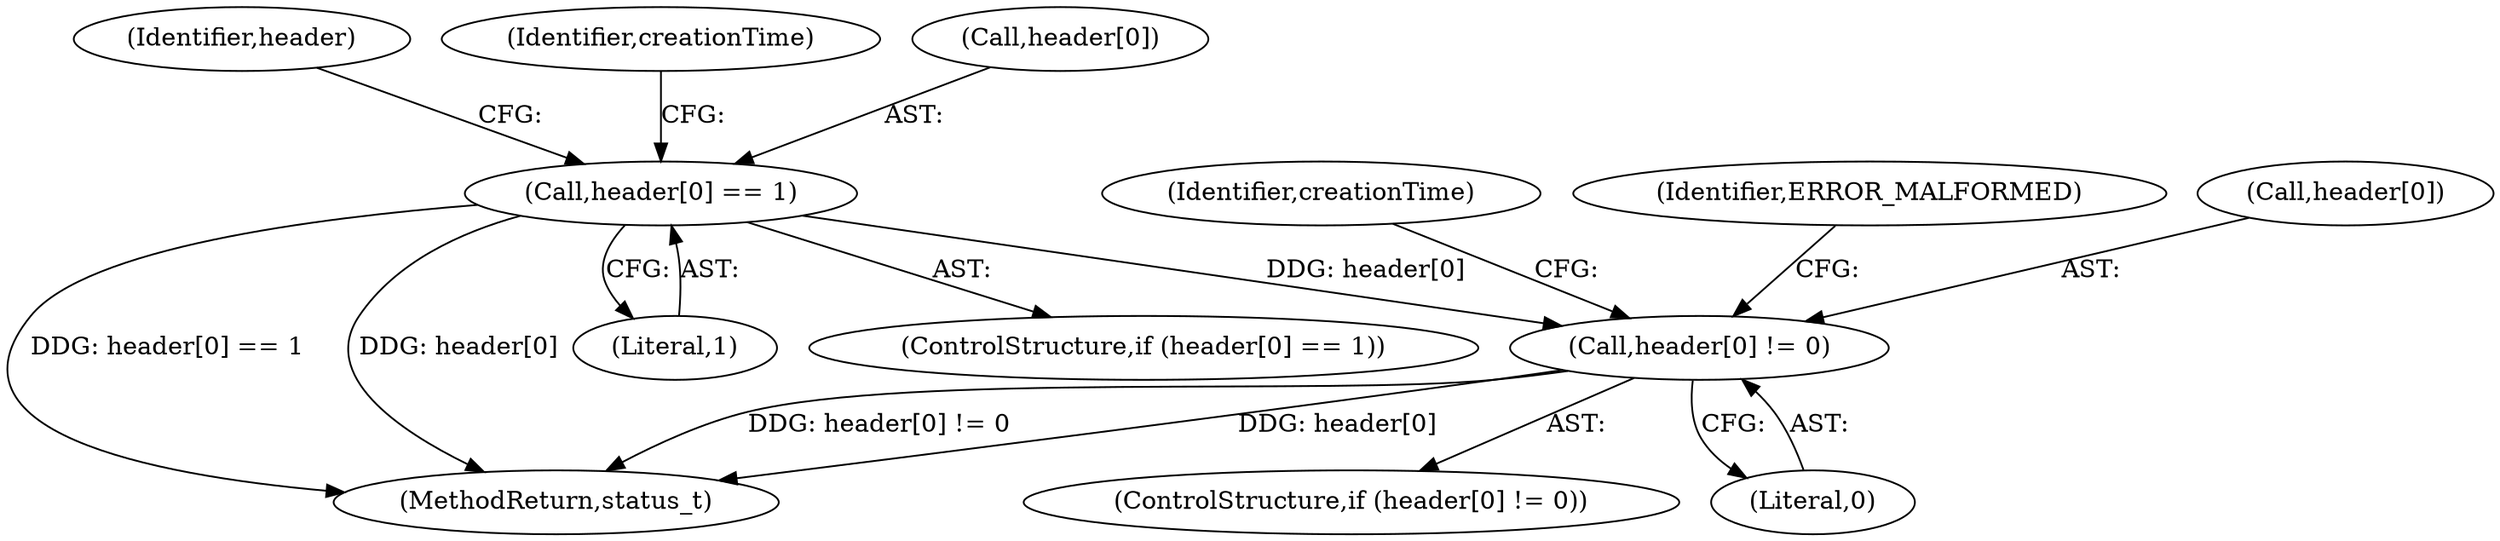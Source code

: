 digraph "0_Android_2674a7218eaa3c87f2ee26d26da5b9170e10f859@array" {
"1002407" [label="(Call,header[0] != 0)"];
"1002370" [label="(Call,header[0] == 1)"];
"1002409" [label="(Identifier,header)"];
"1002418" [label="(Identifier,creationTime)"];
"1002407" [label="(Call,header[0] != 0)"];
"1002414" [label="(Identifier,ERROR_MALFORMED)"];
"1002411" [label="(Literal,0)"];
"1002408" [label="(Call,header[0])"];
"1002374" [label="(Literal,1)"];
"1002377" [label="(Identifier,creationTime)"];
"1002369" [label="(ControlStructure,if (header[0] == 1))"];
"1002927" [label="(MethodReturn,status_t)"];
"1002371" [label="(Call,header[0])"];
"1002370" [label="(Call,header[0] == 1)"];
"1002406" [label="(ControlStructure,if (header[0] != 0))"];
"1002407" -> "1002406"  [label="AST: "];
"1002407" -> "1002411"  [label="CFG: "];
"1002408" -> "1002407"  [label="AST: "];
"1002411" -> "1002407"  [label="AST: "];
"1002414" -> "1002407"  [label="CFG: "];
"1002418" -> "1002407"  [label="CFG: "];
"1002407" -> "1002927"  [label="DDG: header[0] != 0"];
"1002407" -> "1002927"  [label="DDG: header[0]"];
"1002370" -> "1002407"  [label="DDG: header[0]"];
"1002370" -> "1002369"  [label="AST: "];
"1002370" -> "1002374"  [label="CFG: "];
"1002371" -> "1002370"  [label="AST: "];
"1002374" -> "1002370"  [label="AST: "];
"1002377" -> "1002370"  [label="CFG: "];
"1002409" -> "1002370"  [label="CFG: "];
"1002370" -> "1002927"  [label="DDG: header[0] == 1"];
"1002370" -> "1002927"  [label="DDG: header[0]"];
}
